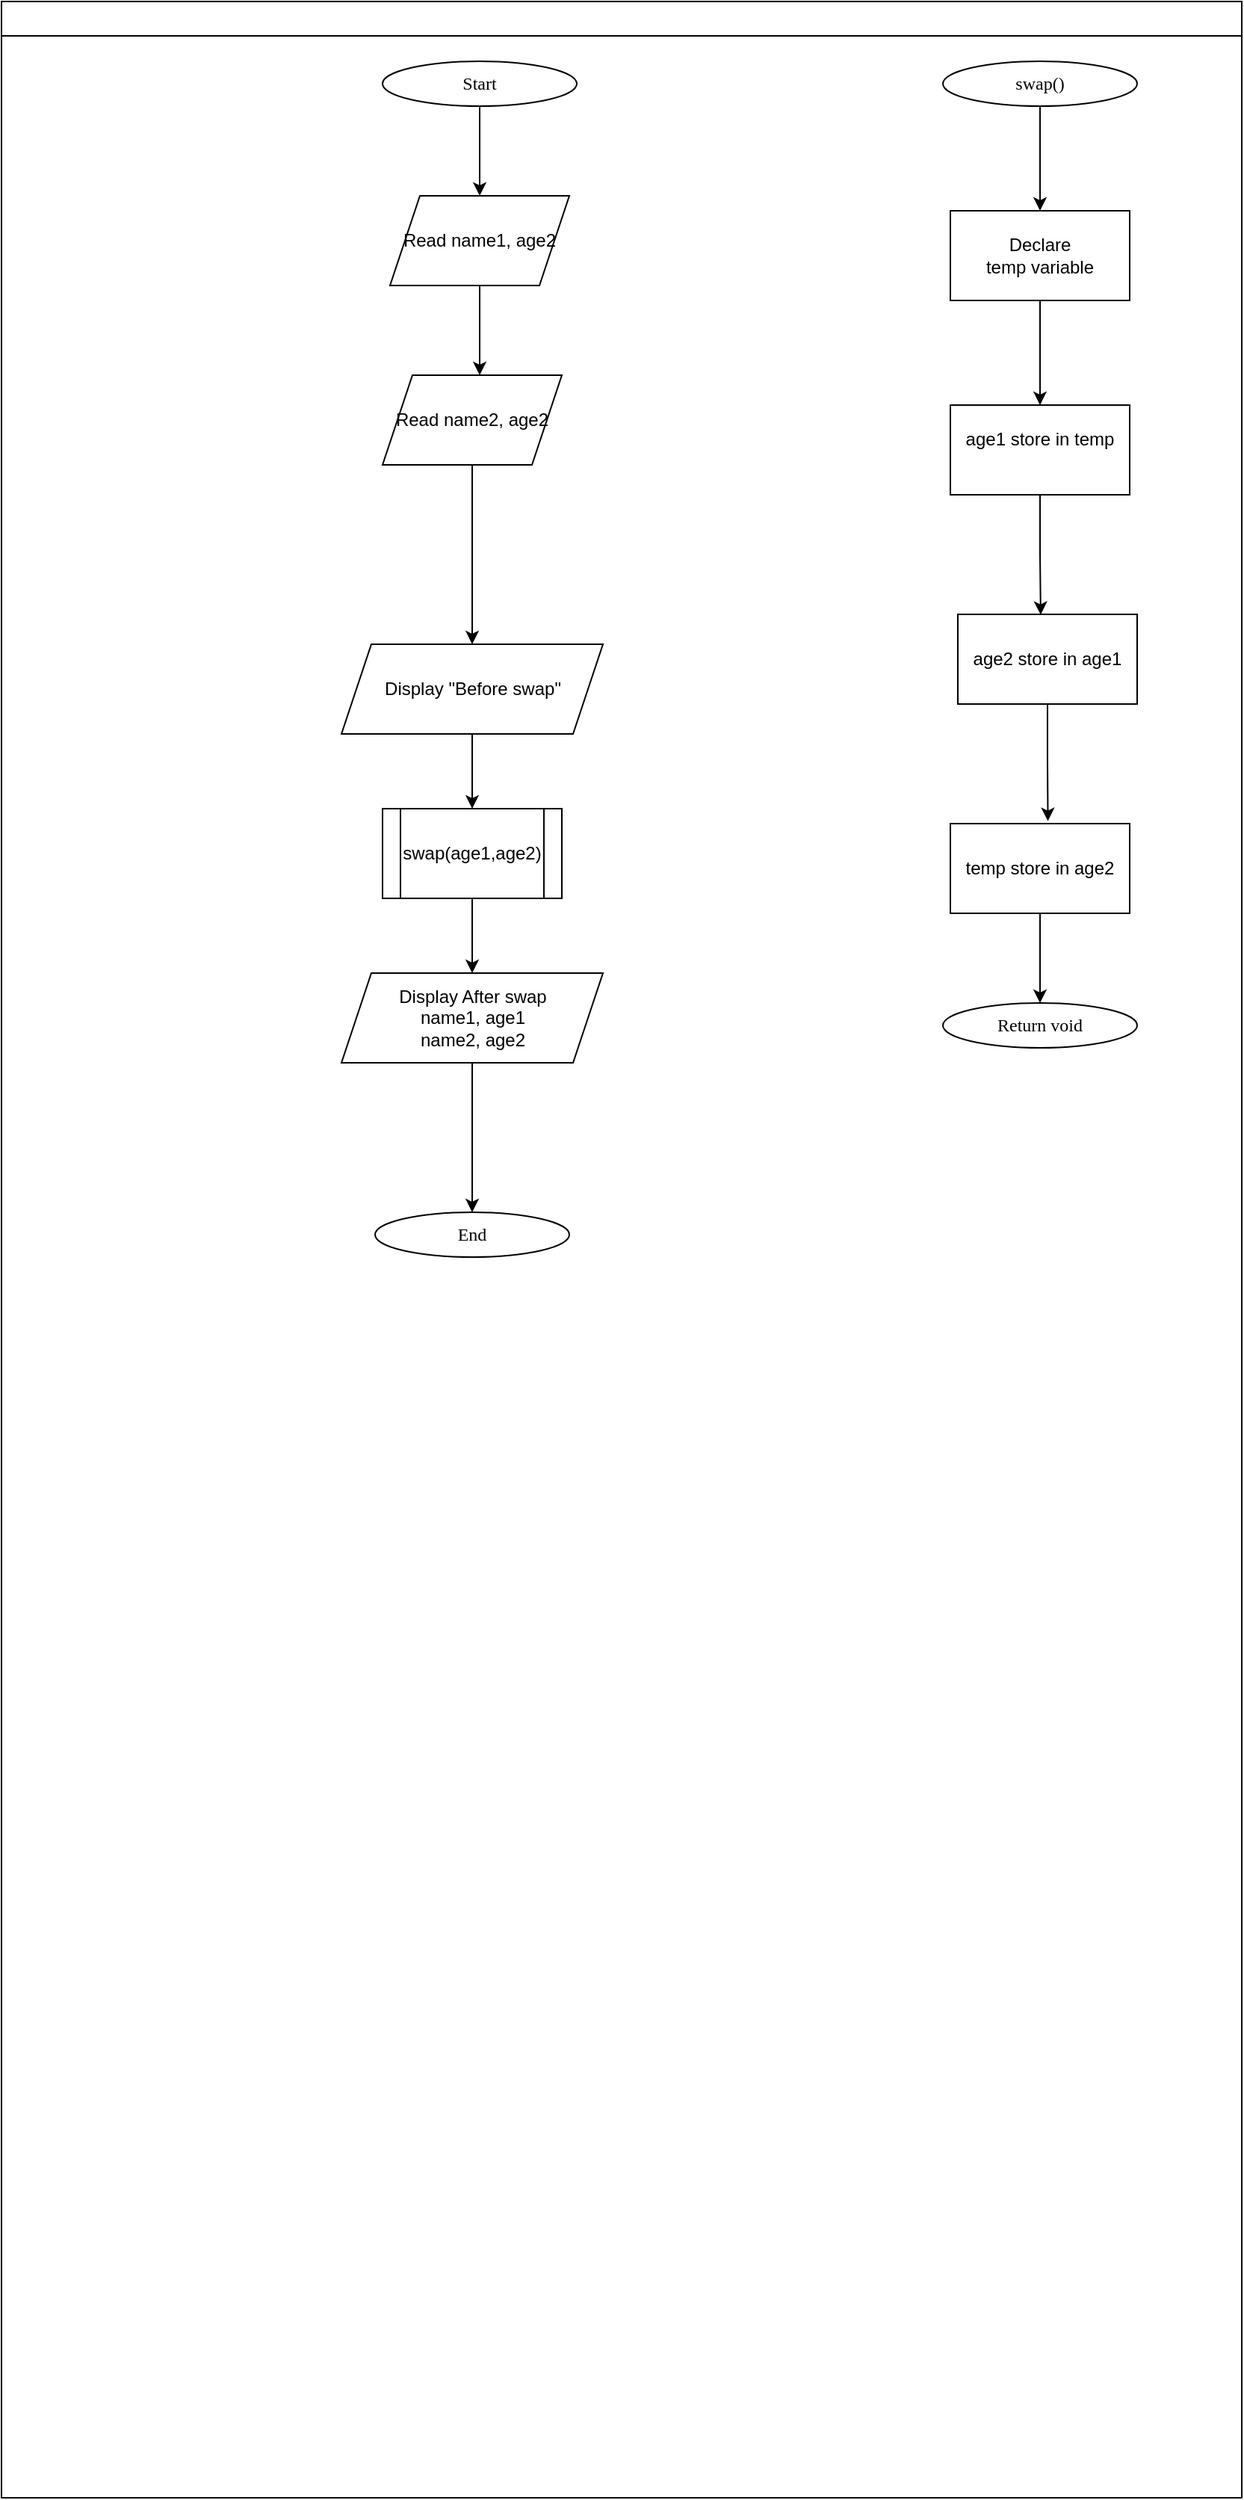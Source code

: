 <mxfile version="25.0.3">
  <diagram id="C5RBs43oDa-KdzZeNtuy" name="Page-1">
    <mxGraphModel dx="1325" dy="273" grid="1" gridSize="10" guides="1" tooltips="1" connect="1" arrows="1" fold="1" page="1" pageScale="1" pageWidth="827" pageHeight="1169" math="0" shadow="0">
      <root>
        <mxCell id="WIyWlLk6GJQsqaUBKTNV-0" />
        <mxCell id="WIyWlLk6GJQsqaUBKTNV-1" parent="WIyWlLk6GJQsqaUBKTNV-0" />
        <mxCell id="mvioNwK95yMqdUQ73LqQ-36" value="" style="swimlane;fontFamily=Sarabun;fontSource=https%3A%2F%2Ffonts.googleapis.com%2Fcss%3Ffamily%3DSarabun;" parent="WIyWlLk6GJQsqaUBKTNV-1" vertex="1">
          <mxGeometry x="-740" y="60" width="830" height="1670" as="geometry" />
        </mxCell>
        <mxCell id="pXdczCPLqUhGzNIIeVMN-3" style="edgeStyle=orthogonalEdgeStyle;rounded=0;orthogonalLoop=1;jettySize=auto;html=1;" parent="mvioNwK95yMqdUQ73LqQ-36" source="mvioNwK95yMqdUQ73LqQ-35" edge="1">
          <mxGeometry relative="1" as="geometry">
            <mxPoint x="320" y="130" as="targetPoint" />
          </mxGeometry>
        </mxCell>
        <mxCell id="mvioNwK95yMqdUQ73LqQ-35" value="&lt;font data-font-src=&quot;https://fonts.googleapis.com/css?family=Sarabun&quot; face=&quot;Sarabun&quot;&gt;Start&lt;/font&gt;" style="ellipse;whiteSpace=wrap;html=1;" parent="mvioNwK95yMqdUQ73LqQ-36" vertex="1">
          <mxGeometry x="255" y="40" width="130" height="30" as="geometry" />
        </mxCell>
        <mxCell id="uuqHhotu2dbNazjetL3C-1" style="edgeStyle=orthogonalEdgeStyle;rounded=0;orthogonalLoop=1;jettySize=auto;html=1;" edge="1" parent="mvioNwK95yMqdUQ73LqQ-36" source="uuqHhotu2dbNazjetL3C-0">
          <mxGeometry relative="1" as="geometry">
            <mxPoint x="320" y="250" as="targetPoint" />
          </mxGeometry>
        </mxCell>
        <mxCell id="uuqHhotu2dbNazjetL3C-0" value="Read name1, age2" style="shape=parallelogram;perimeter=parallelogramPerimeter;whiteSpace=wrap;html=1;fixedSize=1;" vertex="1" parent="mvioNwK95yMqdUQ73LqQ-36">
          <mxGeometry x="260" y="130" width="120" height="60" as="geometry" />
        </mxCell>
        <mxCell id="uuqHhotu2dbNazjetL3C-3" style="edgeStyle=orthogonalEdgeStyle;rounded=0;orthogonalLoop=1;jettySize=auto;html=1;" edge="1" parent="mvioNwK95yMqdUQ73LqQ-36" source="uuqHhotu2dbNazjetL3C-2">
          <mxGeometry relative="1" as="geometry">
            <mxPoint x="315" y="430" as="targetPoint" />
          </mxGeometry>
        </mxCell>
        <mxCell id="uuqHhotu2dbNazjetL3C-2" value="Read name2, age2" style="shape=parallelogram;perimeter=parallelogramPerimeter;whiteSpace=wrap;html=1;fixedSize=1;" vertex="1" parent="mvioNwK95yMqdUQ73LqQ-36">
          <mxGeometry x="255" y="250" width="120" height="60" as="geometry" />
        </mxCell>
        <mxCell id="uuqHhotu2dbNazjetL3C-5" style="edgeStyle=orthogonalEdgeStyle;rounded=0;orthogonalLoop=1;jettySize=auto;html=1;" edge="1" parent="mvioNwK95yMqdUQ73LqQ-36" source="uuqHhotu2dbNazjetL3C-4">
          <mxGeometry relative="1" as="geometry">
            <mxPoint x="315" y="540" as="targetPoint" />
          </mxGeometry>
        </mxCell>
        <mxCell id="uuqHhotu2dbNazjetL3C-4" value="Display &quot;Before swap&quot;" style="shape=parallelogram;perimeter=parallelogramPerimeter;whiteSpace=wrap;html=1;fixedSize=1;" vertex="1" parent="mvioNwK95yMqdUQ73LqQ-36">
          <mxGeometry x="227.5" y="430" width="175" height="60" as="geometry" />
        </mxCell>
        <mxCell id="uuqHhotu2dbNazjetL3C-23" style="edgeStyle=orthogonalEdgeStyle;rounded=0;orthogonalLoop=1;jettySize=auto;html=1;" edge="1" parent="mvioNwK95yMqdUQ73LqQ-36" source="uuqHhotu2dbNazjetL3C-6">
          <mxGeometry relative="1" as="geometry">
            <mxPoint x="315" y="810" as="targetPoint" />
          </mxGeometry>
        </mxCell>
        <mxCell id="uuqHhotu2dbNazjetL3C-6" value="Display After swap&lt;div&gt;name1, age1&lt;/div&gt;&lt;div&gt;name2, age2&lt;/div&gt;" style="shape=parallelogram;perimeter=parallelogramPerimeter;whiteSpace=wrap;html=1;fixedSize=1;" vertex="1" parent="mvioNwK95yMqdUQ73LqQ-36">
          <mxGeometry x="227.5" y="650" width="175" height="60" as="geometry" />
        </mxCell>
        <mxCell id="uuqHhotu2dbNazjetL3C-8" style="edgeStyle=orthogonalEdgeStyle;rounded=0;orthogonalLoop=1;jettySize=auto;html=1;entryX=0.5;entryY=0;entryDx=0;entryDy=0;" edge="1" parent="mvioNwK95yMqdUQ73LqQ-36" source="uuqHhotu2dbNazjetL3C-7" target="uuqHhotu2dbNazjetL3C-6">
          <mxGeometry relative="1" as="geometry" />
        </mxCell>
        <mxCell id="uuqHhotu2dbNazjetL3C-7" value="swap(age1,age2)" style="shape=process;whiteSpace=wrap;html=1;backgroundOutline=1;" vertex="1" parent="mvioNwK95yMqdUQ73LqQ-36">
          <mxGeometry x="255" y="540" width="120" height="60" as="geometry" />
        </mxCell>
        <mxCell id="uuqHhotu2dbNazjetL3C-12" style="edgeStyle=orthogonalEdgeStyle;rounded=0;orthogonalLoop=1;jettySize=auto;html=1;" edge="1" parent="mvioNwK95yMqdUQ73LqQ-36" source="uuqHhotu2dbNazjetL3C-11">
          <mxGeometry relative="1" as="geometry">
            <mxPoint x="695" y="140" as="targetPoint" />
          </mxGeometry>
        </mxCell>
        <mxCell id="uuqHhotu2dbNazjetL3C-11" value="&lt;font data-font-src=&quot;https://fonts.googleapis.com/css?family=Sarabun&quot; face=&quot;Sarabun&quot;&gt;swap()&lt;/font&gt;" style="ellipse;whiteSpace=wrap;html=1;" vertex="1" parent="mvioNwK95yMqdUQ73LqQ-36">
          <mxGeometry x="630" y="40" width="130" height="30" as="geometry" />
        </mxCell>
        <mxCell id="uuqHhotu2dbNazjetL3C-15" style="edgeStyle=orthogonalEdgeStyle;rounded=0;orthogonalLoop=1;jettySize=auto;html=1;" edge="1" parent="mvioNwK95yMqdUQ73LqQ-36" source="uuqHhotu2dbNazjetL3C-13">
          <mxGeometry relative="1" as="geometry">
            <mxPoint x="695" y="270" as="targetPoint" />
          </mxGeometry>
        </mxCell>
        <mxCell id="uuqHhotu2dbNazjetL3C-13" value="Declare&lt;div&gt;temp variable&lt;/div&gt;" style="rounded=0;whiteSpace=wrap;html=1;" vertex="1" parent="mvioNwK95yMqdUQ73LqQ-36">
          <mxGeometry x="635" y="140" width="120" height="60" as="geometry" />
        </mxCell>
        <mxCell id="uuqHhotu2dbNazjetL3C-16" value="age1 store in temp&lt;div&gt;&lt;br&gt;&lt;/div&gt;" style="rounded=0;whiteSpace=wrap;html=1;" vertex="1" parent="mvioNwK95yMqdUQ73LqQ-36">
          <mxGeometry x="635" y="270" width="120" height="60" as="geometry" />
        </mxCell>
        <mxCell id="uuqHhotu2dbNazjetL3C-17" value="&lt;div&gt;age2 store in age1&lt;/div&gt;" style="rounded=0;whiteSpace=wrap;html=1;" vertex="1" parent="mvioNwK95yMqdUQ73LqQ-36">
          <mxGeometry x="640" y="410" width="120" height="60" as="geometry" />
        </mxCell>
        <mxCell id="uuqHhotu2dbNazjetL3C-22" style="edgeStyle=orthogonalEdgeStyle;rounded=0;orthogonalLoop=1;jettySize=auto;html=1;entryX=0.5;entryY=0;entryDx=0;entryDy=0;" edge="1" parent="mvioNwK95yMqdUQ73LqQ-36" source="uuqHhotu2dbNazjetL3C-18" target="uuqHhotu2dbNazjetL3C-21">
          <mxGeometry relative="1" as="geometry">
            <mxPoint x="695" y="630" as="targetPoint" />
          </mxGeometry>
        </mxCell>
        <mxCell id="uuqHhotu2dbNazjetL3C-18" value="temp store in age2" style="rounded=0;whiteSpace=wrap;html=1;" vertex="1" parent="mvioNwK95yMqdUQ73LqQ-36">
          <mxGeometry x="635" y="550" width="120" height="60" as="geometry" />
        </mxCell>
        <mxCell id="uuqHhotu2dbNazjetL3C-19" style="edgeStyle=orthogonalEdgeStyle;rounded=0;orthogonalLoop=1;jettySize=auto;html=1;entryX=0.462;entryY=0.005;entryDx=0;entryDy=0;entryPerimeter=0;" edge="1" parent="mvioNwK95yMqdUQ73LqQ-36" source="uuqHhotu2dbNazjetL3C-16" target="uuqHhotu2dbNazjetL3C-17">
          <mxGeometry relative="1" as="geometry" />
        </mxCell>
        <mxCell id="uuqHhotu2dbNazjetL3C-20" style="edgeStyle=orthogonalEdgeStyle;rounded=0;orthogonalLoop=1;jettySize=auto;html=1;entryX=0.544;entryY=-0.029;entryDx=0;entryDy=0;entryPerimeter=0;" edge="1" parent="mvioNwK95yMqdUQ73LqQ-36" source="uuqHhotu2dbNazjetL3C-17" target="uuqHhotu2dbNazjetL3C-18">
          <mxGeometry relative="1" as="geometry" />
        </mxCell>
        <mxCell id="uuqHhotu2dbNazjetL3C-21" value="&lt;font data-font-src=&quot;https://fonts.googleapis.com/css?family=Sarabun&quot; face=&quot;Sarabun&quot;&gt;Return void&lt;/font&gt;" style="ellipse;whiteSpace=wrap;html=1;" vertex="1" parent="mvioNwK95yMqdUQ73LqQ-36">
          <mxGeometry x="630" y="670" width="130" height="30" as="geometry" />
        </mxCell>
        <mxCell id="uuqHhotu2dbNazjetL3C-24" value="&lt;font data-font-src=&quot;https://fonts.googleapis.com/css?family=Sarabun&quot; face=&quot;Sarabun&quot;&gt;End&lt;/font&gt;" style="ellipse;whiteSpace=wrap;html=1;" vertex="1" parent="mvioNwK95yMqdUQ73LqQ-36">
          <mxGeometry x="250" y="810" width="130" height="30" as="geometry" />
        </mxCell>
      </root>
    </mxGraphModel>
  </diagram>
</mxfile>
